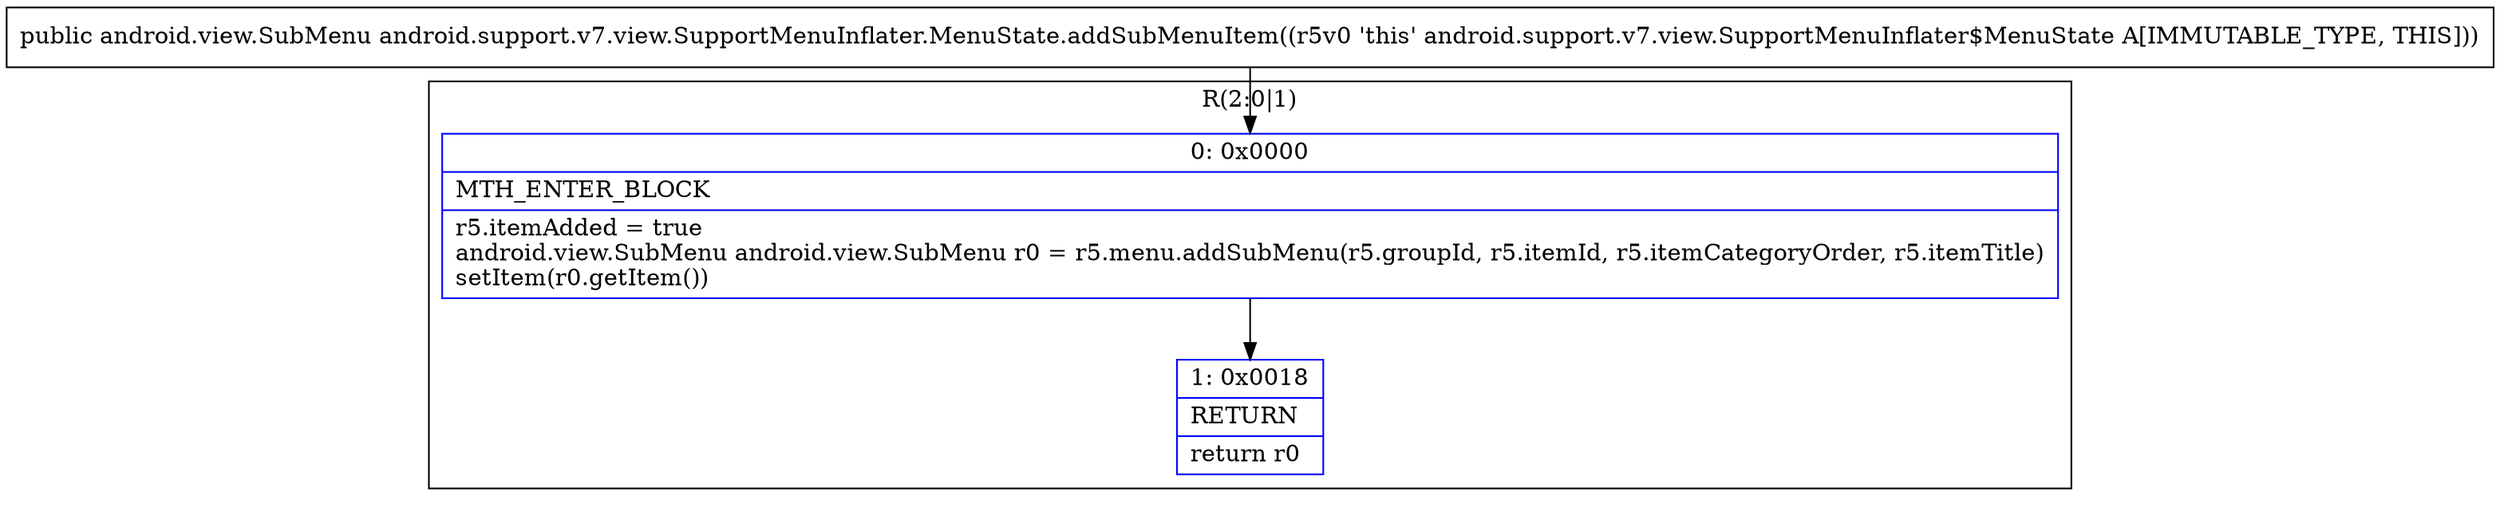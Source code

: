 digraph "CFG forandroid.support.v7.view.SupportMenuInflater.MenuState.addSubMenuItem()Landroid\/view\/SubMenu;" {
subgraph cluster_Region_569505623 {
label = "R(2:0|1)";
node [shape=record,color=blue];
Node_0 [shape=record,label="{0\:\ 0x0000|MTH_ENTER_BLOCK\l|r5.itemAdded = true\landroid.view.SubMenu android.view.SubMenu r0 = r5.menu.addSubMenu(r5.groupId, r5.itemId, r5.itemCategoryOrder, r5.itemTitle)\lsetItem(r0.getItem())\l}"];
Node_1 [shape=record,label="{1\:\ 0x0018|RETURN\l|return r0\l}"];
}
MethodNode[shape=record,label="{public android.view.SubMenu android.support.v7.view.SupportMenuInflater.MenuState.addSubMenuItem((r5v0 'this' android.support.v7.view.SupportMenuInflater$MenuState A[IMMUTABLE_TYPE, THIS])) }"];
MethodNode -> Node_0;
Node_0 -> Node_1;
}

